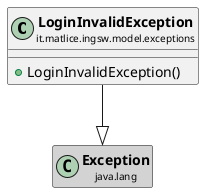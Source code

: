 @startuml

skinparam svgLinkTarget _parent
skinparam linetype ortho
set namespaceSeparator none
class "<b><size:14>LoginInvalidException</b>\n<size:10>it.matlice.ingsw.model.exceptions" as it.matlice.ingsw.model.exceptions.LoginInvalidException  [[../../../../../it/matlice/ingsw/model/exceptions/LoginInvalidException.html{it.matlice.ingsw.model.exceptions.LoginInvalidException}]] {
+LoginInvalidException()
}


class "<b><size:14>Exception</b>\n<size:10>java.lang" as java.lang.Exception  #lightgrey {
}

hide java.lang.Exception fields
hide java.lang.Exception methods

it.matlice.ingsw.model.exceptions.LoginInvalidException --|> java.lang.Exception


@enduml
